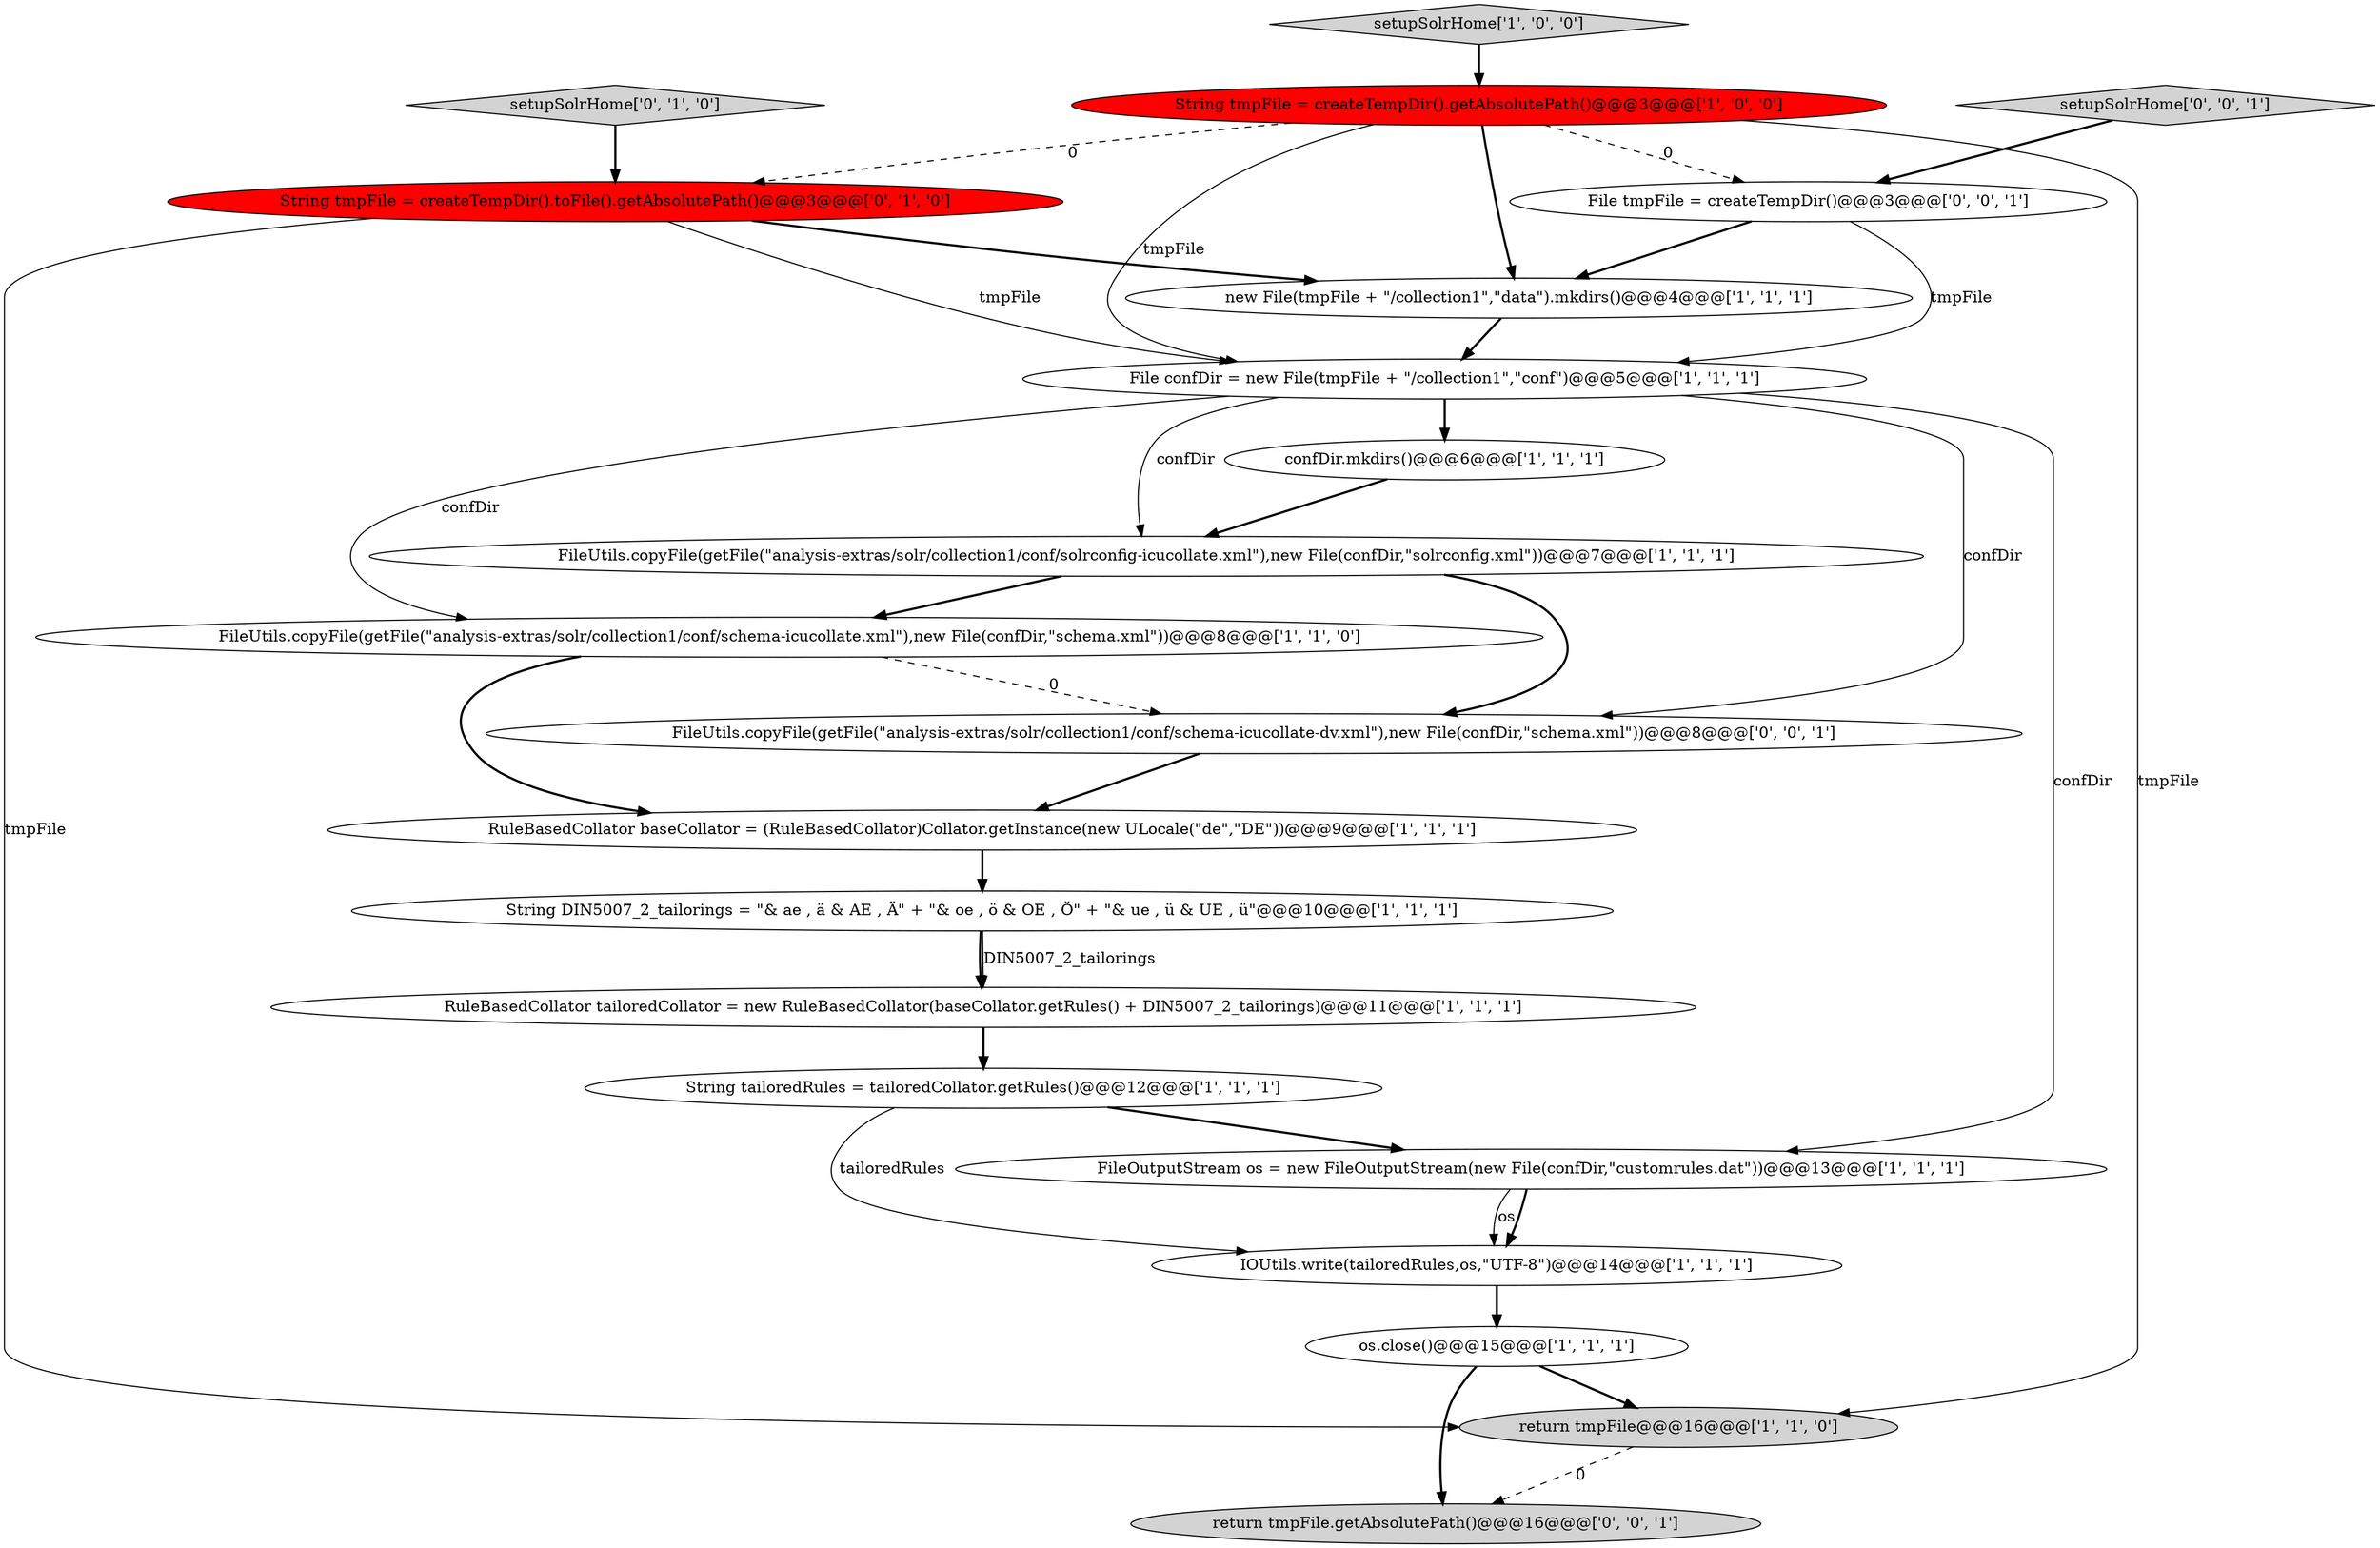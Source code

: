 digraph {
1 [style = filled, label = "RuleBasedCollator tailoredCollator = new RuleBasedCollator(baseCollator.getRules() + DIN5007_2_tailorings)@@@11@@@['1', '1', '1']", fillcolor = white, shape = ellipse image = "AAA0AAABBB1BBB"];
8 [style = filled, label = "File confDir = new File(tmpFile + \"/collection1\",\"conf\")@@@5@@@['1', '1', '1']", fillcolor = white, shape = ellipse image = "AAA0AAABBB1BBB"];
11 [style = filled, label = "FileUtils.copyFile(getFile(\"analysis-extras/solr/collection1/conf/solrconfig-icucollate.xml\"),new File(confDir,\"solrconfig.xml\"))@@@7@@@['1', '1', '1']", fillcolor = white, shape = ellipse image = "AAA0AAABBB1BBB"];
20 [style = filled, label = "File tmpFile = createTempDir()@@@3@@@['0', '0', '1']", fillcolor = white, shape = ellipse image = "AAA0AAABBB3BBB"];
9 [style = filled, label = "os.close()@@@15@@@['1', '1', '1']", fillcolor = white, shape = ellipse image = "AAA0AAABBB1BBB"];
18 [style = filled, label = "FileUtils.copyFile(getFile(\"analysis-extras/solr/collection1/conf/schema-icucollate-dv.xml\"),new File(confDir,\"schema.xml\"))@@@8@@@['0', '0', '1']", fillcolor = white, shape = ellipse image = "AAA0AAABBB3BBB"];
0 [style = filled, label = "String DIN5007_2_tailorings = \"& ae , ä & AE , Ä\" + \"& oe , ö & OE , Ö\" + \"& ue , ü & UE , ü\"@@@10@@@['1', '1', '1']", fillcolor = white, shape = ellipse image = "AAA0AAABBB1BBB"];
4 [style = filled, label = "confDir.mkdirs()@@@6@@@['1', '1', '1']", fillcolor = white, shape = ellipse image = "AAA0AAABBB1BBB"];
6 [style = filled, label = "String tmpFile = createTempDir().getAbsolutePath()@@@3@@@['1', '0', '0']", fillcolor = red, shape = ellipse image = "AAA1AAABBB1BBB"];
10 [style = filled, label = "FileUtils.copyFile(getFile(\"analysis-extras/solr/collection1/conf/schema-icucollate.xml\"),new File(confDir,\"schema.xml\"))@@@8@@@['1', '1', '0']", fillcolor = white, shape = ellipse image = "AAA0AAABBB1BBB"];
17 [style = filled, label = "return tmpFile.getAbsolutePath()@@@16@@@['0', '0', '1']", fillcolor = lightgray, shape = ellipse image = "AAA0AAABBB3BBB"];
12 [style = filled, label = "IOUtils.write(tailoredRules,os,\"UTF-8\")@@@14@@@['1', '1', '1']", fillcolor = white, shape = ellipse image = "AAA0AAABBB1BBB"];
14 [style = filled, label = "RuleBasedCollator baseCollator = (RuleBasedCollator)Collator.getInstance(new ULocale(\"de\",\"DE\"))@@@9@@@['1', '1', '1']", fillcolor = white, shape = ellipse image = "AAA0AAABBB1BBB"];
19 [style = filled, label = "setupSolrHome['0', '0', '1']", fillcolor = lightgray, shape = diamond image = "AAA0AAABBB3BBB"];
15 [style = filled, label = "String tmpFile = createTempDir().toFile().getAbsolutePath()@@@3@@@['0', '1', '0']", fillcolor = red, shape = ellipse image = "AAA1AAABBB2BBB"];
2 [style = filled, label = "return tmpFile@@@16@@@['1', '1', '0']", fillcolor = lightgray, shape = ellipse image = "AAA0AAABBB1BBB"];
16 [style = filled, label = "setupSolrHome['0', '1', '0']", fillcolor = lightgray, shape = diamond image = "AAA0AAABBB2BBB"];
5 [style = filled, label = "new File(tmpFile + \"/collection1\",\"data\").mkdirs()@@@4@@@['1', '1', '1']", fillcolor = white, shape = ellipse image = "AAA0AAABBB1BBB"];
7 [style = filled, label = "String tailoredRules = tailoredCollator.getRules()@@@12@@@['1', '1', '1']", fillcolor = white, shape = ellipse image = "AAA0AAABBB1BBB"];
3 [style = filled, label = "FileOutputStream os = new FileOutputStream(new File(confDir,\"customrules.dat\"))@@@13@@@['1', '1', '1']", fillcolor = white, shape = ellipse image = "AAA0AAABBB1BBB"];
13 [style = filled, label = "setupSolrHome['1', '0', '0']", fillcolor = lightgray, shape = diamond image = "AAA0AAABBB1BBB"];
16->15 [style = bold, label=""];
5->8 [style = bold, label=""];
3->12 [style = solid, label="os"];
6->2 [style = solid, label="tmpFile"];
15->2 [style = solid, label="tmpFile"];
10->14 [style = bold, label=""];
9->2 [style = bold, label=""];
6->20 [style = dashed, label="0"];
0->1 [style = solid, label="DIN5007_2_tailorings"];
19->20 [style = bold, label=""];
9->17 [style = bold, label=""];
3->12 [style = bold, label=""];
12->9 [style = bold, label=""];
2->17 [style = dashed, label="0"];
1->7 [style = bold, label=""];
20->8 [style = solid, label="tmpFile"];
11->18 [style = bold, label=""];
7->3 [style = bold, label=""];
15->5 [style = bold, label=""];
20->5 [style = bold, label=""];
8->10 [style = solid, label="confDir"];
8->18 [style = solid, label="confDir"];
6->5 [style = bold, label=""];
15->8 [style = solid, label="tmpFile"];
8->11 [style = solid, label="confDir"];
14->0 [style = bold, label=""];
6->15 [style = dashed, label="0"];
11->10 [style = bold, label=""];
8->3 [style = solid, label="confDir"];
0->1 [style = bold, label=""];
8->4 [style = bold, label=""];
13->6 [style = bold, label=""];
7->12 [style = solid, label="tailoredRules"];
4->11 [style = bold, label=""];
6->8 [style = solid, label="tmpFile"];
18->14 [style = bold, label=""];
10->18 [style = dashed, label="0"];
}
